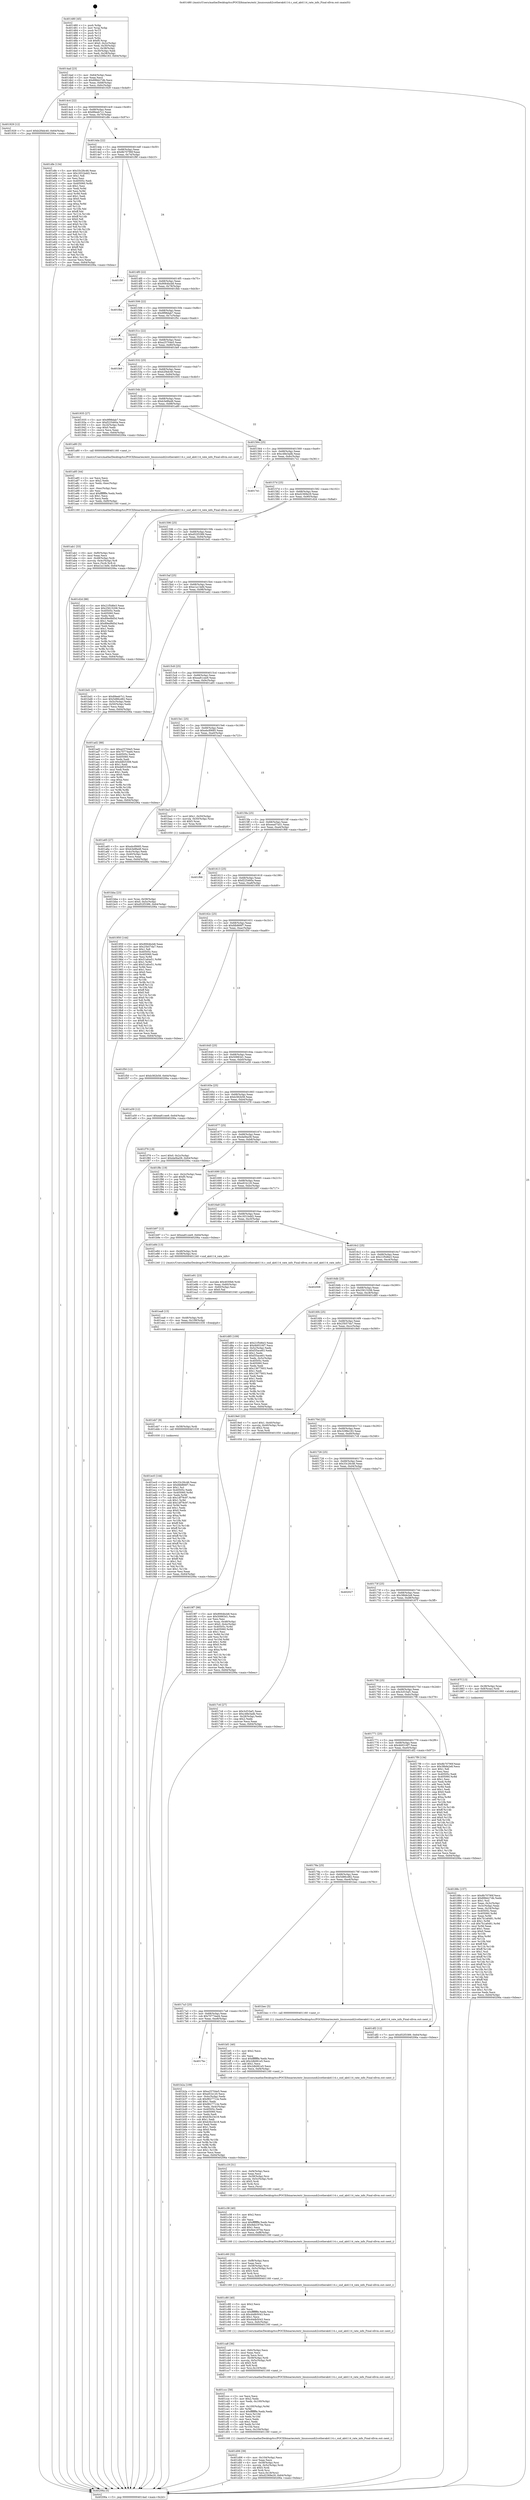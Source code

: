 digraph "0x401480" {
  label = "0x401480 (/mnt/c/Users/mathe/Desktop/tcc/POCII/binaries/extr_linuxsoundi2cotherak4114.c_snd_ak4114_rate_info_Final-ollvm.out::main(0))"
  labelloc = "t"
  node[shape=record]

  Entry [label="",width=0.3,height=0.3,shape=circle,fillcolor=black,style=filled]
  "0x4014ad" [label="{
     0x4014ad [23]\l
     | [instrs]\l
     &nbsp;&nbsp;0x4014ad \<+3\>: mov -0x64(%rbp),%eax\l
     &nbsp;&nbsp;0x4014b0 \<+2\>: mov %eax,%ecx\l
     &nbsp;&nbsp;0x4014b2 \<+6\>: sub $0x89bb27db,%ecx\l
     &nbsp;&nbsp;0x4014b8 \<+3\>: mov %eax,-0x68(%rbp)\l
     &nbsp;&nbsp;0x4014bb \<+3\>: mov %ecx,-0x6c(%rbp)\l
     &nbsp;&nbsp;0x4014be \<+6\>: je 0000000000401929 \<main+0x4a9\>\l
  }"]
  "0x401929" [label="{
     0x401929 [12]\l
     | [instrs]\l
     &nbsp;&nbsp;0x401929 \<+7\>: movl $0xb2f4dc40,-0x64(%rbp)\l
     &nbsp;&nbsp;0x401930 \<+5\>: jmp 000000000040206a \<main+0xbea\>\l
  }"]
  "0x4014c4" [label="{
     0x4014c4 [22]\l
     | [instrs]\l
     &nbsp;&nbsp;0x4014c4 \<+5\>: jmp 00000000004014c9 \<main+0x49\>\l
     &nbsp;&nbsp;0x4014c9 \<+3\>: mov -0x68(%rbp),%eax\l
     &nbsp;&nbsp;0x4014cc \<+5\>: sub $0x89eeb7c1,%eax\l
     &nbsp;&nbsp;0x4014d1 \<+3\>: mov %eax,-0x70(%rbp)\l
     &nbsp;&nbsp;0x4014d4 \<+6\>: je 0000000000401dfe \<main+0x97e\>\l
  }"]
  Exit [label="",width=0.3,height=0.3,shape=circle,fillcolor=black,style=filled,peripheries=2]
  "0x401dfe" [label="{
     0x401dfe [134]\l
     | [instrs]\l
     &nbsp;&nbsp;0x401dfe \<+5\>: mov $0x33c26c46,%eax\l
     &nbsp;&nbsp;0x401e03 \<+5\>: mov $0x1831bdd2,%ecx\l
     &nbsp;&nbsp;0x401e08 \<+2\>: mov $0x1,%dl\l
     &nbsp;&nbsp;0x401e0a \<+2\>: xor %esi,%esi\l
     &nbsp;&nbsp;0x401e0c \<+7\>: mov 0x40505c,%edi\l
     &nbsp;&nbsp;0x401e13 \<+8\>: mov 0x405060,%r8d\l
     &nbsp;&nbsp;0x401e1b \<+3\>: sub $0x1,%esi\l
     &nbsp;&nbsp;0x401e1e \<+3\>: mov %edi,%r9d\l
     &nbsp;&nbsp;0x401e21 \<+3\>: add %esi,%r9d\l
     &nbsp;&nbsp;0x401e24 \<+4\>: imul %r9d,%edi\l
     &nbsp;&nbsp;0x401e28 \<+3\>: and $0x1,%edi\l
     &nbsp;&nbsp;0x401e2b \<+3\>: cmp $0x0,%edi\l
     &nbsp;&nbsp;0x401e2e \<+4\>: sete %r10b\l
     &nbsp;&nbsp;0x401e32 \<+4\>: cmp $0xa,%r8d\l
     &nbsp;&nbsp;0x401e36 \<+4\>: setl %r11b\l
     &nbsp;&nbsp;0x401e3a \<+3\>: mov %r10b,%bl\l
     &nbsp;&nbsp;0x401e3d \<+3\>: xor $0xff,%bl\l
     &nbsp;&nbsp;0x401e40 \<+3\>: mov %r11b,%r14b\l
     &nbsp;&nbsp;0x401e43 \<+4\>: xor $0xff,%r14b\l
     &nbsp;&nbsp;0x401e47 \<+3\>: xor $0x0,%dl\l
     &nbsp;&nbsp;0x401e4a \<+3\>: mov %bl,%r15b\l
     &nbsp;&nbsp;0x401e4d \<+4\>: and $0x0,%r15b\l
     &nbsp;&nbsp;0x401e51 \<+3\>: and %dl,%r10b\l
     &nbsp;&nbsp;0x401e54 \<+3\>: mov %r14b,%r12b\l
     &nbsp;&nbsp;0x401e57 \<+4\>: and $0x0,%r12b\l
     &nbsp;&nbsp;0x401e5b \<+3\>: and %dl,%r11b\l
     &nbsp;&nbsp;0x401e5e \<+3\>: or %r10b,%r15b\l
     &nbsp;&nbsp;0x401e61 \<+3\>: or %r11b,%r12b\l
     &nbsp;&nbsp;0x401e64 \<+3\>: xor %r12b,%r15b\l
     &nbsp;&nbsp;0x401e67 \<+3\>: or %r14b,%bl\l
     &nbsp;&nbsp;0x401e6a \<+3\>: xor $0xff,%bl\l
     &nbsp;&nbsp;0x401e6d \<+3\>: or $0x0,%dl\l
     &nbsp;&nbsp;0x401e70 \<+2\>: and %dl,%bl\l
     &nbsp;&nbsp;0x401e72 \<+3\>: or %bl,%r15b\l
     &nbsp;&nbsp;0x401e75 \<+4\>: test $0x1,%r15b\l
     &nbsp;&nbsp;0x401e79 \<+3\>: cmovne %ecx,%eax\l
     &nbsp;&nbsp;0x401e7c \<+3\>: mov %eax,-0x64(%rbp)\l
     &nbsp;&nbsp;0x401e7f \<+5\>: jmp 000000000040206a \<main+0xbea\>\l
  }"]
  "0x4014da" [label="{
     0x4014da [22]\l
     | [instrs]\l
     &nbsp;&nbsp;0x4014da \<+5\>: jmp 00000000004014df \<main+0x5f\>\l
     &nbsp;&nbsp;0x4014df \<+3\>: mov -0x68(%rbp),%eax\l
     &nbsp;&nbsp;0x4014e2 \<+5\>: sub $0x8b70790f,%eax\l
     &nbsp;&nbsp;0x4014e7 \<+3\>: mov %eax,-0x74(%rbp)\l
     &nbsp;&nbsp;0x4014ea \<+6\>: je 0000000000401f9f \<main+0xb1f\>\l
  }"]
  "0x401ec0" [label="{
     0x401ec0 [144]\l
     | [instrs]\l
     &nbsp;&nbsp;0x401ec0 \<+5\>: mov $0x33c26c46,%eax\l
     &nbsp;&nbsp;0x401ec5 \<+5\>: mov $0xfdb866f7,%esi\l
     &nbsp;&nbsp;0x401eca \<+2\>: mov $0x1,%cl\l
     &nbsp;&nbsp;0x401ecc \<+7\>: mov 0x40505c,%edx\l
     &nbsp;&nbsp;0x401ed3 \<+8\>: mov 0x405060,%r8d\l
     &nbsp;&nbsp;0x401edb \<+3\>: mov %edx,%r9d\l
     &nbsp;&nbsp;0x401ede \<+7\>: sub $0x1df79c97,%r9d\l
     &nbsp;&nbsp;0x401ee5 \<+4\>: sub $0x1,%r9d\l
     &nbsp;&nbsp;0x401ee9 \<+7\>: add $0x1df79c97,%r9d\l
     &nbsp;&nbsp;0x401ef0 \<+4\>: imul %r9d,%edx\l
     &nbsp;&nbsp;0x401ef4 \<+3\>: and $0x1,%edx\l
     &nbsp;&nbsp;0x401ef7 \<+3\>: cmp $0x0,%edx\l
     &nbsp;&nbsp;0x401efa \<+4\>: sete %r10b\l
     &nbsp;&nbsp;0x401efe \<+4\>: cmp $0xa,%r8d\l
     &nbsp;&nbsp;0x401f02 \<+4\>: setl %r11b\l
     &nbsp;&nbsp;0x401f06 \<+3\>: mov %r10b,%bl\l
     &nbsp;&nbsp;0x401f09 \<+3\>: xor $0xff,%bl\l
     &nbsp;&nbsp;0x401f0c \<+3\>: mov %r11b,%r14b\l
     &nbsp;&nbsp;0x401f0f \<+4\>: xor $0xff,%r14b\l
     &nbsp;&nbsp;0x401f13 \<+3\>: xor $0x1,%cl\l
     &nbsp;&nbsp;0x401f16 \<+3\>: mov %bl,%r15b\l
     &nbsp;&nbsp;0x401f19 \<+4\>: and $0xff,%r15b\l
     &nbsp;&nbsp;0x401f1d \<+3\>: and %cl,%r10b\l
     &nbsp;&nbsp;0x401f20 \<+3\>: mov %r14b,%r12b\l
     &nbsp;&nbsp;0x401f23 \<+4\>: and $0xff,%r12b\l
     &nbsp;&nbsp;0x401f27 \<+3\>: and %cl,%r11b\l
     &nbsp;&nbsp;0x401f2a \<+3\>: or %r10b,%r15b\l
     &nbsp;&nbsp;0x401f2d \<+3\>: or %r11b,%r12b\l
     &nbsp;&nbsp;0x401f30 \<+3\>: xor %r12b,%r15b\l
     &nbsp;&nbsp;0x401f33 \<+3\>: or %r14b,%bl\l
     &nbsp;&nbsp;0x401f36 \<+3\>: xor $0xff,%bl\l
     &nbsp;&nbsp;0x401f39 \<+3\>: or $0x1,%cl\l
     &nbsp;&nbsp;0x401f3c \<+2\>: and %cl,%bl\l
     &nbsp;&nbsp;0x401f3e \<+3\>: or %bl,%r15b\l
     &nbsp;&nbsp;0x401f41 \<+4\>: test $0x1,%r15b\l
     &nbsp;&nbsp;0x401f45 \<+3\>: cmovne %esi,%eax\l
     &nbsp;&nbsp;0x401f48 \<+3\>: mov %eax,-0x64(%rbp)\l
     &nbsp;&nbsp;0x401f4b \<+5\>: jmp 000000000040206a \<main+0xbea\>\l
  }"]
  "0x401f9f" [label="{
     0x401f9f\l
  }", style=dashed]
  "0x4014f0" [label="{
     0x4014f0 [22]\l
     | [instrs]\l
     &nbsp;&nbsp;0x4014f0 \<+5\>: jmp 00000000004014f5 \<main+0x75\>\l
     &nbsp;&nbsp;0x4014f5 \<+3\>: mov -0x68(%rbp),%eax\l
     &nbsp;&nbsp;0x4014f8 \<+5\>: sub $0x9064bcb8,%eax\l
     &nbsp;&nbsp;0x4014fd \<+3\>: mov %eax,-0x78(%rbp)\l
     &nbsp;&nbsp;0x401500 \<+6\>: je 0000000000401fbb \<main+0xb3b\>\l
  }"]
  "0x401eb7" [label="{
     0x401eb7 [9]\l
     | [instrs]\l
     &nbsp;&nbsp;0x401eb7 \<+4\>: mov -0x58(%rbp),%rdi\l
     &nbsp;&nbsp;0x401ebb \<+5\>: call 0000000000401030 \<free@plt\>\l
     | [calls]\l
     &nbsp;&nbsp;0x401030 \{1\} (unknown)\l
  }"]
  "0x401fbb" [label="{
     0x401fbb\l
  }", style=dashed]
  "0x401506" [label="{
     0x401506 [22]\l
     | [instrs]\l
     &nbsp;&nbsp;0x401506 \<+5\>: jmp 000000000040150b \<main+0x8b\>\l
     &nbsp;&nbsp;0x40150b \<+3\>: mov -0x68(%rbp),%eax\l
     &nbsp;&nbsp;0x40150e \<+5\>: sub $0x9f98dab7,%eax\l
     &nbsp;&nbsp;0x401513 \<+3\>: mov %eax,-0x7c(%rbp)\l
     &nbsp;&nbsp;0x401516 \<+6\>: je 0000000000401f5c \<main+0xadc\>\l
  }"]
  "0x401ea8" [label="{
     0x401ea8 [15]\l
     | [instrs]\l
     &nbsp;&nbsp;0x401ea8 \<+4\>: mov -0x48(%rbp),%rdi\l
     &nbsp;&nbsp;0x401eac \<+6\>: mov %eax,-0x108(%rbp)\l
     &nbsp;&nbsp;0x401eb2 \<+5\>: call 0000000000401030 \<free@plt\>\l
     | [calls]\l
     &nbsp;&nbsp;0x401030 \{1\} (unknown)\l
  }"]
  "0x401f5c" [label="{
     0x401f5c\l
  }", style=dashed]
  "0x40151c" [label="{
     0x40151c [22]\l
     | [instrs]\l
     &nbsp;&nbsp;0x40151c \<+5\>: jmp 0000000000401521 \<main+0xa1\>\l
     &nbsp;&nbsp;0x401521 \<+3\>: mov -0x68(%rbp),%eax\l
     &nbsp;&nbsp;0x401524 \<+5\>: sub $0xa25704e5,%eax\l
     &nbsp;&nbsp;0x401529 \<+3\>: mov %eax,-0x80(%rbp)\l
     &nbsp;&nbsp;0x40152c \<+6\>: je 0000000000401fe9 \<main+0xb69\>\l
  }"]
  "0x401e91" [label="{
     0x401e91 [23]\l
     | [instrs]\l
     &nbsp;&nbsp;0x401e91 \<+10\>: movabs $0x4030b6,%rdi\l
     &nbsp;&nbsp;0x401e9b \<+3\>: mov %eax,-0x60(%rbp)\l
     &nbsp;&nbsp;0x401e9e \<+3\>: mov -0x60(%rbp),%esi\l
     &nbsp;&nbsp;0x401ea1 \<+2\>: mov $0x0,%al\l
     &nbsp;&nbsp;0x401ea3 \<+5\>: call 0000000000401040 \<printf@plt\>\l
     | [calls]\l
     &nbsp;&nbsp;0x401040 \{1\} (unknown)\l
  }"]
  "0x401fe9" [label="{
     0x401fe9\l
  }", style=dashed]
  "0x401532" [label="{
     0x401532 [25]\l
     | [instrs]\l
     &nbsp;&nbsp;0x401532 \<+5\>: jmp 0000000000401537 \<main+0xb7\>\l
     &nbsp;&nbsp;0x401537 \<+3\>: mov -0x68(%rbp),%eax\l
     &nbsp;&nbsp;0x40153a \<+5\>: sub $0xb2f4dc40,%eax\l
     &nbsp;&nbsp;0x40153f \<+6\>: mov %eax,-0x84(%rbp)\l
     &nbsp;&nbsp;0x401545 \<+6\>: je 0000000000401935 \<main+0x4b5\>\l
  }"]
  "0x401d06" [label="{
     0x401d06 [39]\l
     | [instrs]\l
     &nbsp;&nbsp;0x401d06 \<+6\>: mov -0x104(%rbp),%ecx\l
     &nbsp;&nbsp;0x401d0c \<+3\>: imul %eax,%ecx\l
     &nbsp;&nbsp;0x401d0f \<+4\>: mov -0x58(%rbp),%rsi\l
     &nbsp;&nbsp;0x401d13 \<+4\>: movslq -0x5c(%rbp),%rdi\l
     &nbsp;&nbsp;0x401d17 \<+4\>: shl $0x5,%rdi\l
     &nbsp;&nbsp;0x401d1b \<+3\>: add %rdi,%rsi\l
     &nbsp;&nbsp;0x401d1e \<+3\>: mov %ecx,0x18(%rsi)\l
     &nbsp;&nbsp;0x401d21 \<+7\>: movl $0xd2369e29,-0x64(%rbp)\l
     &nbsp;&nbsp;0x401d28 \<+5\>: jmp 000000000040206a \<main+0xbea\>\l
  }"]
  "0x401935" [label="{
     0x401935 [27]\l
     | [instrs]\l
     &nbsp;&nbsp;0x401935 \<+5\>: mov $0x9f98dab7,%eax\l
     &nbsp;&nbsp;0x40193a \<+5\>: mov $0xf225460a,%ecx\l
     &nbsp;&nbsp;0x40193f \<+3\>: mov -0x24(%rbp),%edx\l
     &nbsp;&nbsp;0x401942 \<+3\>: cmp $0x0,%edx\l
     &nbsp;&nbsp;0x401945 \<+3\>: cmove %ecx,%eax\l
     &nbsp;&nbsp;0x401948 \<+3\>: mov %eax,-0x64(%rbp)\l
     &nbsp;&nbsp;0x40194b \<+5\>: jmp 000000000040206a \<main+0xbea\>\l
  }"]
  "0x40154b" [label="{
     0x40154b [25]\l
     | [instrs]\l
     &nbsp;&nbsp;0x40154b \<+5\>: jmp 0000000000401550 \<main+0xd0\>\l
     &nbsp;&nbsp;0x401550 \<+3\>: mov -0x68(%rbp),%eax\l
     &nbsp;&nbsp;0x401553 \<+5\>: sub $0xb3e8fa48,%eax\l
     &nbsp;&nbsp;0x401558 \<+6\>: mov %eax,-0x88(%rbp)\l
     &nbsp;&nbsp;0x40155e \<+6\>: je 0000000000401a80 \<main+0x600\>\l
  }"]
  "0x401ccc" [label="{
     0x401ccc [58]\l
     | [instrs]\l
     &nbsp;&nbsp;0x401ccc \<+2\>: xor %ecx,%ecx\l
     &nbsp;&nbsp;0x401cce \<+5\>: mov $0x2,%edx\l
     &nbsp;&nbsp;0x401cd3 \<+6\>: mov %edx,-0x100(%rbp)\l
     &nbsp;&nbsp;0x401cd9 \<+1\>: cltd\l
     &nbsp;&nbsp;0x401cda \<+7\>: mov -0x100(%rbp),%r9d\l
     &nbsp;&nbsp;0x401ce1 \<+3\>: idiv %r9d\l
     &nbsp;&nbsp;0x401ce4 \<+6\>: imul $0xfffffffe,%edx,%edx\l
     &nbsp;&nbsp;0x401cea \<+3\>: mov %ecx,%r10d\l
     &nbsp;&nbsp;0x401ced \<+3\>: sub %edx,%r10d\l
     &nbsp;&nbsp;0x401cf0 \<+2\>: mov %ecx,%edx\l
     &nbsp;&nbsp;0x401cf2 \<+3\>: sub $0x1,%edx\l
     &nbsp;&nbsp;0x401cf5 \<+3\>: add %edx,%r10d\l
     &nbsp;&nbsp;0x401cf8 \<+3\>: sub %r10d,%ecx\l
     &nbsp;&nbsp;0x401cfb \<+6\>: mov %ecx,-0x104(%rbp)\l
     &nbsp;&nbsp;0x401d01 \<+5\>: call 0000000000401160 \<next_i\>\l
     | [calls]\l
     &nbsp;&nbsp;0x401160 \{1\} (/mnt/c/Users/mathe/Desktop/tcc/POCII/binaries/extr_linuxsoundi2cotherak4114.c_snd_ak4114_rate_info_Final-ollvm.out::next_i)\l
  }"]
  "0x401a80" [label="{
     0x401a80 [5]\l
     | [instrs]\l
     &nbsp;&nbsp;0x401a80 \<+5\>: call 0000000000401160 \<next_i\>\l
     | [calls]\l
     &nbsp;&nbsp;0x401160 \{1\} (/mnt/c/Users/mathe/Desktop/tcc/POCII/binaries/extr_linuxsoundi2cotherak4114.c_snd_ak4114_rate_info_Final-ollvm.out::next_i)\l
  }"]
  "0x401564" [label="{
     0x401564 [25]\l
     | [instrs]\l
     &nbsp;&nbsp;0x401564 \<+5\>: jmp 0000000000401569 \<main+0xe9\>\l
     &nbsp;&nbsp;0x401569 \<+3\>: mov -0x68(%rbp),%eax\l
     &nbsp;&nbsp;0x40156c \<+5\>: sub $0xc48e3adb,%eax\l
     &nbsp;&nbsp;0x401571 \<+6\>: mov %eax,-0x8c(%rbp)\l
     &nbsp;&nbsp;0x401577 \<+6\>: je 00000000004017e1 \<main+0x361\>\l
  }"]
  "0x401ca8" [label="{
     0x401ca8 [36]\l
     | [instrs]\l
     &nbsp;&nbsp;0x401ca8 \<+6\>: mov -0xfc(%rbp),%ecx\l
     &nbsp;&nbsp;0x401cae \<+3\>: imul %eax,%ecx\l
     &nbsp;&nbsp;0x401cb1 \<+3\>: movslq %ecx,%rsi\l
     &nbsp;&nbsp;0x401cb4 \<+4\>: mov -0x58(%rbp),%rdi\l
     &nbsp;&nbsp;0x401cb8 \<+4\>: movslq -0x5c(%rbp),%r8\l
     &nbsp;&nbsp;0x401cbc \<+4\>: shl $0x5,%r8\l
     &nbsp;&nbsp;0x401cc0 \<+3\>: add %r8,%rdi\l
     &nbsp;&nbsp;0x401cc3 \<+4\>: mov %rsi,0x10(%rdi)\l
     &nbsp;&nbsp;0x401cc7 \<+5\>: call 0000000000401160 \<next_i\>\l
     | [calls]\l
     &nbsp;&nbsp;0x401160 \{1\} (/mnt/c/Users/mathe/Desktop/tcc/POCII/binaries/extr_linuxsoundi2cotherak4114.c_snd_ak4114_rate_info_Final-ollvm.out::next_i)\l
  }"]
  "0x4017e1" [label="{
     0x4017e1\l
  }", style=dashed]
  "0x40157d" [label="{
     0x40157d [25]\l
     | [instrs]\l
     &nbsp;&nbsp;0x40157d \<+5\>: jmp 0000000000401582 \<main+0x102\>\l
     &nbsp;&nbsp;0x401582 \<+3\>: mov -0x68(%rbp),%eax\l
     &nbsp;&nbsp;0x401585 \<+5\>: sub $0xd2369e29,%eax\l
     &nbsp;&nbsp;0x40158a \<+6\>: mov %eax,-0x90(%rbp)\l
     &nbsp;&nbsp;0x401590 \<+6\>: je 0000000000401d2d \<main+0x8ad\>\l
  }"]
  "0x401c80" [label="{
     0x401c80 [40]\l
     | [instrs]\l
     &nbsp;&nbsp;0x401c80 \<+5\>: mov $0x2,%ecx\l
     &nbsp;&nbsp;0x401c85 \<+1\>: cltd\l
     &nbsp;&nbsp;0x401c86 \<+2\>: idiv %ecx\l
     &nbsp;&nbsp;0x401c88 \<+6\>: imul $0xfffffffe,%edx,%ecx\l
     &nbsp;&nbsp;0x401c8e \<+6\>: sub $0x44db5043,%ecx\l
     &nbsp;&nbsp;0x401c94 \<+3\>: add $0x1,%ecx\l
     &nbsp;&nbsp;0x401c97 \<+6\>: add $0x44db5043,%ecx\l
     &nbsp;&nbsp;0x401c9d \<+6\>: mov %ecx,-0xfc(%rbp)\l
     &nbsp;&nbsp;0x401ca3 \<+5\>: call 0000000000401160 \<next_i\>\l
     | [calls]\l
     &nbsp;&nbsp;0x401160 \{1\} (/mnt/c/Users/mathe/Desktop/tcc/POCII/binaries/extr_linuxsoundi2cotherak4114.c_snd_ak4114_rate_info_Final-ollvm.out::next_i)\l
  }"]
  "0x401d2d" [label="{
     0x401d2d [88]\l
     | [instrs]\l
     &nbsp;&nbsp;0x401d2d \<+5\>: mov $0x21f5d6e3,%eax\l
     &nbsp;&nbsp;0x401d32 \<+5\>: mov $0x25615206,%ecx\l
     &nbsp;&nbsp;0x401d37 \<+7\>: mov 0x40505c,%edx\l
     &nbsp;&nbsp;0x401d3e \<+7\>: mov 0x405060,%esi\l
     &nbsp;&nbsp;0x401d45 \<+2\>: mov %edx,%edi\l
     &nbsp;&nbsp;0x401d47 \<+6\>: add $0x89ed9d5d,%edi\l
     &nbsp;&nbsp;0x401d4d \<+3\>: sub $0x1,%edi\l
     &nbsp;&nbsp;0x401d50 \<+6\>: sub $0x89ed9d5d,%edi\l
     &nbsp;&nbsp;0x401d56 \<+3\>: imul %edi,%edx\l
     &nbsp;&nbsp;0x401d59 \<+3\>: and $0x1,%edx\l
     &nbsp;&nbsp;0x401d5c \<+3\>: cmp $0x0,%edx\l
     &nbsp;&nbsp;0x401d5f \<+4\>: sete %r8b\l
     &nbsp;&nbsp;0x401d63 \<+3\>: cmp $0xa,%esi\l
     &nbsp;&nbsp;0x401d66 \<+4\>: setl %r9b\l
     &nbsp;&nbsp;0x401d6a \<+3\>: mov %r8b,%r10b\l
     &nbsp;&nbsp;0x401d6d \<+3\>: and %r9b,%r10b\l
     &nbsp;&nbsp;0x401d70 \<+3\>: xor %r9b,%r8b\l
     &nbsp;&nbsp;0x401d73 \<+3\>: or %r8b,%r10b\l
     &nbsp;&nbsp;0x401d76 \<+4\>: test $0x1,%r10b\l
     &nbsp;&nbsp;0x401d7a \<+3\>: cmovne %ecx,%eax\l
     &nbsp;&nbsp;0x401d7d \<+3\>: mov %eax,-0x64(%rbp)\l
     &nbsp;&nbsp;0x401d80 \<+5\>: jmp 000000000040206a \<main+0xbea\>\l
  }"]
  "0x401596" [label="{
     0x401596 [25]\l
     | [instrs]\l
     &nbsp;&nbsp;0x401596 \<+5\>: jmp 000000000040159b \<main+0x11b\>\l
     &nbsp;&nbsp;0x40159b \<+3\>: mov -0x68(%rbp),%eax\l
     &nbsp;&nbsp;0x40159e \<+5\>: sub $0xd52f3389,%eax\l
     &nbsp;&nbsp;0x4015a3 \<+6\>: mov %eax,-0x94(%rbp)\l
     &nbsp;&nbsp;0x4015a9 \<+6\>: je 0000000000401bd1 \<main+0x751\>\l
  }"]
  "0x401c60" [label="{
     0x401c60 [32]\l
     | [instrs]\l
     &nbsp;&nbsp;0x401c60 \<+6\>: mov -0xf8(%rbp),%ecx\l
     &nbsp;&nbsp;0x401c66 \<+3\>: imul %eax,%ecx\l
     &nbsp;&nbsp;0x401c69 \<+4\>: mov -0x58(%rbp),%rsi\l
     &nbsp;&nbsp;0x401c6d \<+4\>: movslq -0x5c(%rbp),%rdi\l
     &nbsp;&nbsp;0x401c71 \<+4\>: shl $0x5,%rdi\l
     &nbsp;&nbsp;0x401c75 \<+3\>: add %rdi,%rsi\l
     &nbsp;&nbsp;0x401c78 \<+3\>: mov %ecx,0x8(%rsi)\l
     &nbsp;&nbsp;0x401c7b \<+5\>: call 0000000000401160 \<next_i\>\l
     | [calls]\l
     &nbsp;&nbsp;0x401160 \{1\} (/mnt/c/Users/mathe/Desktop/tcc/POCII/binaries/extr_linuxsoundi2cotherak4114.c_snd_ak4114_rate_info_Final-ollvm.out::next_i)\l
  }"]
  "0x401bd1" [label="{
     0x401bd1 [27]\l
     | [instrs]\l
     &nbsp;&nbsp;0x401bd1 \<+5\>: mov $0x89eeb7c1,%eax\l
     &nbsp;&nbsp;0x401bd6 \<+5\>: mov $0x5d86cd82,%ecx\l
     &nbsp;&nbsp;0x401bdb \<+3\>: mov -0x5c(%rbp),%edx\l
     &nbsp;&nbsp;0x401bde \<+3\>: cmp -0x50(%rbp),%edx\l
     &nbsp;&nbsp;0x401be1 \<+3\>: cmovl %ecx,%eax\l
     &nbsp;&nbsp;0x401be4 \<+3\>: mov %eax,-0x64(%rbp)\l
     &nbsp;&nbsp;0x401be7 \<+5\>: jmp 000000000040206a \<main+0xbea\>\l
  }"]
  "0x4015af" [label="{
     0x4015af [25]\l
     | [instrs]\l
     &nbsp;&nbsp;0x4015af \<+5\>: jmp 00000000004015b4 \<main+0x134\>\l
     &nbsp;&nbsp;0x4015b4 \<+3\>: mov -0x68(%rbp),%eax\l
     &nbsp;&nbsp;0x4015b7 \<+5\>: sub $0xe1a13efd,%eax\l
     &nbsp;&nbsp;0x4015bc \<+6\>: mov %eax,-0x98(%rbp)\l
     &nbsp;&nbsp;0x4015c2 \<+6\>: je 0000000000401ad2 \<main+0x652\>\l
  }"]
  "0x401c38" [label="{
     0x401c38 [40]\l
     | [instrs]\l
     &nbsp;&nbsp;0x401c38 \<+5\>: mov $0x2,%ecx\l
     &nbsp;&nbsp;0x401c3d \<+1\>: cltd\l
     &nbsp;&nbsp;0x401c3e \<+2\>: idiv %ecx\l
     &nbsp;&nbsp;0x401c40 \<+6\>: imul $0xfffffffe,%edx,%ecx\l
     &nbsp;&nbsp;0x401c46 \<+6\>: sub $0x9eb1970e,%ecx\l
     &nbsp;&nbsp;0x401c4c \<+3\>: add $0x1,%ecx\l
     &nbsp;&nbsp;0x401c4f \<+6\>: add $0x9eb1970e,%ecx\l
     &nbsp;&nbsp;0x401c55 \<+6\>: mov %ecx,-0xf8(%rbp)\l
     &nbsp;&nbsp;0x401c5b \<+5\>: call 0000000000401160 \<next_i\>\l
     | [calls]\l
     &nbsp;&nbsp;0x401160 \{1\} (/mnt/c/Users/mathe/Desktop/tcc/POCII/binaries/extr_linuxsoundi2cotherak4114.c_snd_ak4114_rate_info_Final-ollvm.out::next_i)\l
  }"]
  "0x401ad2" [label="{
     0x401ad2 [88]\l
     | [instrs]\l
     &nbsp;&nbsp;0x401ad2 \<+5\>: mov $0xa25704e5,%eax\l
     &nbsp;&nbsp;0x401ad7 \<+5\>: mov $0x70774ad4,%ecx\l
     &nbsp;&nbsp;0x401adc \<+7\>: mov 0x40505c,%edx\l
     &nbsp;&nbsp;0x401ae3 \<+7\>: mov 0x405060,%esi\l
     &nbsp;&nbsp;0x401aea \<+2\>: mov %edx,%edi\l
     &nbsp;&nbsp;0x401aec \<+6\>: add $0xddf25308,%edi\l
     &nbsp;&nbsp;0x401af2 \<+3\>: sub $0x1,%edi\l
     &nbsp;&nbsp;0x401af5 \<+6\>: sub $0xddf25308,%edi\l
     &nbsp;&nbsp;0x401afb \<+3\>: imul %edi,%edx\l
     &nbsp;&nbsp;0x401afe \<+3\>: and $0x1,%edx\l
     &nbsp;&nbsp;0x401b01 \<+3\>: cmp $0x0,%edx\l
     &nbsp;&nbsp;0x401b04 \<+4\>: sete %r8b\l
     &nbsp;&nbsp;0x401b08 \<+3\>: cmp $0xa,%esi\l
     &nbsp;&nbsp;0x401b0b \<+4\>: setl %r9b\l
     &nbsp;&nbsp;0x401b0f \<+3\>: mov %r8b,%r10b\l
     &nbsp;&nbsp;0x401b12 \<+3\>: and %r9b,%r10b\l
     &nbsp;&nbsp;0x401b15 \<+3\>: xor %r9b,%r8b\l
     &nbsp;&nbsp;0x401b18 \<+3\>: or %r8b,%r10b\l
     &nbsp;&nbsp;0x401b1b \<+4\>: test $0x1,%r10b\l
     &nbsp;&nbsp;0x401b1f \<+3\>: cmovne %ecx,%eax\l
     &nbsp;&nbsp;0x401b22 \<+3\>: mov %eax,-0x64(%rbp)\l
     &nbsp;&nbsp;0x401b25 \<+5\>: jmp 000000000040206a \<main+0xbea\>\l
  }"]
  "0x4015c8" [label="{
     0x4015c8 [25]\l
     | [instrs]\l
     &nbsp;&nbsp;0x4015c8 \<+5\>: jmp 00000000004015cd \<main+0x14d\>\l
     &nbsp;&nbsp;0x4015cd \<+3\>: mov -0x68(%rbp),%eax\l
     &nbsp;&nbsp;0x4015d0 \<+5\>: sub $0xea81cee9,%eax\l
     &nbsp;&nbsp;0x4015d5 \<+6\>: mov %eax,-0x9c(%rbp)\l
     &nbsp;&nbsp;0x4015db \<+6\>: je 0000000000401a65 \<main+0x5e5\>\l
  }"]
  "0x401c19" [label="{
     0x401c19 [31]\l
     | [instrs]\l
     &nbsp;&nbsp;0x401c19 \<+6\>: mov -0xf4(%rbp),%ecx\l
     &nbsp;&nbsp;0x401c1f \<+3\>: imul %eax,%ecx\l
     &nbsp;&nbsp;0x401c22 \<+4\>: mov -0x58(%rbp),%rsi\l
     &nbsp;&nbsp;0x401c26 \<+4\>: movslq -0x5c(%rbp),%rdi\l
     &nbsp;&nbsp;0x401c2a \<+4\>: shl $0x5,%rdi\l
     &nbsp;&nbsp;0x401c2e \<+3\>: add %rdi,%rsi\l
     &nbsp;&nbsp;0x401c31 \<+2\>: mov %ecx,(%rsi)\l
     &nbsp;&nbsp;0x401c33 \<+5\>: call 0000000000401160 \<next_i\>\l
     | [calls]\l
     &nbsp;&nbsp;0x401160 \{1\} (/mnt/c/Users/mathe/Desktop/tcc/POCII/binaries/extr_linuxsoundi2cotherak4114.c_snd_ak4114_rate_info_Final-ollvm.out::next_i)\l
  }"]
  "0x401a65" [label="{
     0x401a65 [27]\l
     | [instrs]\l
     &nbsp;&nbsp;0x401a65 \<+5\>: mov $0xebcf0685,%eax\l
     &nbsp;&nbsp;0x401a6a \<+5\>: mov $0xb3e8fa48,%ecx\l
     &nbsp;&nbsp;0x401a6f \<+3\>: mov -0x4c(%rbp),%edx\l
     &nbsp;&nbsp;0x401a72 \<+3\>: cmp -0x40(%rbp),%edx\l
     &nbsp;&nbsp;0x401a75 \<+3\>: cmovl %ecx,%eax\l
     &nbsp;&nbsp;0x401a78 \<+3\>: mov %eax,-0x64(%rbp)\l
     &nbsp;&nbsp;0x401a7b \<+5\>: jmp 000000000040206a \<main+0xbea\>\l
  }"]
  "0x4015e1" [label="{
     0x4015e1 [25]\l
     | [instrs]\l
     &nbsp;&nbsp;0x4015e1 \<+5\>: jmp 00000000004015e6 \<main+0x166\>\l
     &nbsp;&nbsp;0x4015e6 \<+3\>: mov -0x68(%rbp),%eax\l
     &nbsp;&nbsp;0x4015e9 \<+5\>: sub $0xebcf0685,%eax\l
     &nbsp;&nbsp;0x4015ee \<+6\>: mov %eax,-0xa0(%rbp)\l
     &nbsp;&nbsp;0x4015f4 \<+6\>: je 0000000000401ba3 \<main+0x723\>\l
  }"]
  "0x401bf1" [label="{
     0x401bf1 [40]\l
     | [instrs]\l
     &nbsp;&nbsp;0x401bf1 \<+5\>: mov $0x2,%ecx\l
     &nbsp;&nbsp;0x401bf6 \<+1\>: cltd\l
     &nbsp;&nbsp;0x401bf7 \<+2\>: idiv %ecx\l
     &nbsp;&nbsp;0x401bf9 \<+6\>: imul $0xfffffffe,%edx,%ecx\l
     &nbsp;&nbsp;0x401bff \<+6\>: add $0x2db061e5,%ecx\l
     &nbsp;&nbsp;0x401c05 \<+3\>: add $0x1,%ecx\l
     &nbsp;&nbsp;0x401c08 \<+6\>: sub $0x2db061e5,%ecx\l
     &nbsp;&nbsp;0x401c0e \<+6\>: mov %ecx,-0xf4(%rbp)\l
     &nbsp;&nbsp;0x401c14 \<+5\>: call 0000000000401160 \<next_i\>\l
     | [calls]\l
     &nbsp;&nbsp;0x401160 \{1\} (/mnt/c/Users/mathe/Desktop/tcc/POCII/binaries/extr_linuxsoundi2cotherak4114.c_snd_ak4114_rate_info_Final-ollvm.out::next_i)\l
  }"]
  "0x401ba3" [label="{
     0x401ba3 [23]\l
     | [instrs]\l
     &nbsp;&nbsp;0x401ba3 \<+7\>: movl $0x1,-0x50(%rbp)\l
     &nbsp;&nbsp;0x401baa \<+4\>: movslq -0x50(%rbp),%rax\l
     &nbsp;&nbsp;0x401bae \<+4\>: shl $0x5,%rax\l
     &nbsp;&nbsp;0x401bb2 \<+3\>: mov %rax,%rdi\l
     &nbsp;&nbsp;0x401bb5 \<+5\>: call 0000000000401050 \<malloc@plt\>\l
     | [calls]\l
     &nbsp;&nbsp;0x401050 \{1\} (unknown)\l
  }"]
  "0x4015fa" [label="{
     0x4015fa [25]\l
     | [instrs]\l
     &nbsp;&nbsp;0x4015fa \<+5\>: jmp 00000000004015ff \<main+0x17f\>\l
     &nbsp;&nbsp;0x4015ff \<+3\>: mov -0x68(%rbp),%eax\l
     &nbsp;&nbsp;0x401602 \<+5\>: sub $0xeea07a51,%eax\l
     &nbsp;&nbsp;0x401607 \<+6\>: mov %eax,-0xa4(%rbp)\l
     &nbsp;&nbsp;0x40160d \<+6\>: je 0000000000401f68 \<main+0xae8\>\l
  }"]
  "0x401bba" [label="{
     0x401bba [23]\l
     | [instrs]\l
     &nbsp;&nbsp;0x401bba \<+4\>: mov %rax,-0x58(%rbp)\l
     &nbsp;&nbsp;0x401bbe \<+7\>: movl $0x0,-0x5c(%rbp)\l
     &nbsp;&nbsp;0x401bc5 \<+7\>: movl $0xd52f3389,-0x64(%rbp)\l
     &nbsp;&nbsp;0x401bcc \<+5\>: jmp 000000000040206a \<main+0xbea\>\l
  }"]
  "0x401f68" [label="{
     0x401f68\l
  }", style=dashed]
  "0x401613" [label="{
     0x401613 [25]\l
     | [instrs]\l
     &nbsp;&nbsp;0x401613 \<+5\>: jmp 0000000000401618 \<main+0x198\>\l
     &nbsp;&nbsp;0x401618 \<+3\>: mov -0x68(%rbp),%eax\l
     &nbsp;&nbsp;0x40161b \<+5\>: sub $0xf225460a,%eax\l
     &nbsp;&nbsp;0x401620 \<+6\>: mov %eax,-0xa8(%rbp)\l
     &nbsp;&nbsp;0x401626 \<+6\>: je 0000000000401950 \<main+0x4d0\>\l
  }"]
  "0x4017bc" [label="{
     0x4017bc\l
  }", style=dashed]
  "0x401950" [label="{
     0x401950 [144]\l
     | [instrs]\l
     &nbsp;&nbsp;0x401950 \<+5\>: mov $0x9064bcb8,%eax\l
     &nbsp;&nbsp;0x401955 \<+5\>: mov $0x25b57da7,%ecx\l
     &nbsp;&nbsp;0x40195a \<+2\>: mov $0x1,%dl\l
     &nbsp;&nbsp;0x40195c \<+7\>: mov 0x40505c,%esi\l
     &nbsp;&nbsp;0x401963 \<+7\>: mov 0x405060,%edi\l
     &nbsp;&nbsp;0x40196a \<+3\>: mov %esi,%r8d\l
     &nbsp;&nbsp;0x40196d \<+7\>: sub $0x51afce51,%r8d\l
     &nbsp;&nbsp;0x401974 \<+4\>: sub $0x1,%r8d\l
     &nbsp;&nbsp;0x401978 \<+7\>: add $0x51afce51,%r8d\l
     &nbsp;&nbsp;0x40197f \<+4\>: imul %r8d,%esi\l
     &nbsp;&nbsp;0x401983 \<+3\>: and $0x1,%esi\l
     &nbsp;&nbsp;0x401986 \<+3\>: cmp $0x0,%esi\l
     &nbsp;&nbsp;0x401989 \<+4\>: sete %r9b\l
     &nbsp;&nbsp;0x40198d \<+3\>: cmp $0xa,%edi\l
     &nbsp;&nbsp;0x401990 \<+4\>: setl %r10b\l
     &nbsp;&nbsp;0x401994 \<+3\>: mov %r9b,%r11b\l
     &nbsp;&nbsp;0x401997 \<+4\>: xor $0xff,%r11b\l
     &nbsp;&nbsp;0x40199b \<+3\>: mov %r10b,%bl\l
     &nbsp;&nbsp;0x40199e \<+3\>: xor $0xff,%bl\l
     &nbsp;&nbsp;0x4019a1 \<+3\>: xor $0x0,%dl\l
     &nbsp;&nbsp;0x4019a4 \<+3\>: mov %r11b,%r14b\l
     &nbsp;&nbsp;0x4019a7 \<+4\>: and $0x0,%r14b\l
     &nbsp;&nbsp;0x4019ab \<+3\>: and %dl,%r9b\l
     &nbsp;&nbsp;0x4019ae \<+3\>: mov %bl,%r15b\l
     &nbsp;&nbsp;0x4019b1 \<+4\>: and $0x0,%r15b\l
     &nbsp;&nbsp;0x4019b5 \<+3\>: and %dl,%r10b\l
     &nbsp;&nbsp;0x4019b8 \<+3\>: or %r9b,%r14b\l
     &nbsp;&nbsp;0x4019bb \<+3\>: or %r10b,%r15b\l
     &nbsp;&nbsp;0x4019be \<+3\>: xor %r15b,%r14b\l
     &nbsp;&nbsp;0x4019c1 \<+3\>: or %bl,%r11b\l
     &nbsp;&nbsp;0x4019c4 \<+4\>: xor $0xff,%r11b\l
     &nbsp;&nbsp;0x4019c8 \<+3\>: or $0x0,%dl\l
     &nbsp;&nbsp;0x4019cb \<+3\>: and %dl,%r11b\l
     &nbsp;&nbsp;0x4019ce \<+3\>: or %r11b,%r14b\l
     &nbsp;&nbsp;0x4019d1 \<+4\>: test $0x1,%r14b\l
     &nbsp;&nbsp;0x4019d5 \<+3\>: cmovne %ecx,%eax\l
     &nbsp;&nbsp;0x4019d8 \<+3\>: mov %eax,-0x64(%rbp)\l
     &nbsp;&nbsp;0x4019db \<+5\>: jmp 000000000040206a \<main+0xbea\>\l
  }"]
  "0x40162c" [label="{
     0x40162c [25]\l
     | [instrs]\l
     &nbsp;&nbsp;0x40162c \<+5\>: jmp 0000000000401631 \<main+0x1b1\>\l
     &nbsp;&nbsp;0x401631 \<+3\>: mov -0x68(%rbp),%eax\l
     &nbsp;&nbsp;0x401634 \<+5\>: sub $0xfdb866f7,%eax\l
     &nbsp;&nbsp;0x401639 \<+6\>: mov %eax,-0xac(%rbp)\l
     &nbsp;&nbsp;0x40163f \<+6\>: je 0000000000401f50 \<main+0xad0\>\l
  }"]
  "0x401b2a" [label="{
     0x401b2a [109]\l
     | [instrs]\l
     &nbsp;&nbsp;0x401b2a \<+5\>: mov $0xa25704e5,%eax\l
     &nbsp;&nbsp;0x401b2f \<+5\>: mov $0xe91b120,%ecx\l
     &nbsp;&nbsp;0x401b34 \<+3\>: mov -0x4c(%rbp),%edx\l
     &nbsp;&nbsp;0x401b37 \<+6\>: sub $0x9627712e,%edx\l
     &nbsp;&nbsp;0x401b3d \<+3\>: add $0x1,%edx\l
     &nbsp;&nbsp;0x401b40 \<+6\>: add $0x9627712e,%edx\l
     &nbsp;&nbsp;0x401b46 \<+3\>: mov %edx,-0x4c(%rbp)\l
     &nbsp;&nbsp;0x401b49 \<+7\>: mov 0x40505c,%edx\l
     &nbsp;&nbsp;0x401b50 \<+7\>: mov 0x405060,%esi\l
     &nbsp;&nbsp;0x401b57 \<+2\>: mov %edx,%edi\l
     &nbsp;&nbsp;0x401b59 \<+6\>: sub $0xb3b23e18,%edi\l
     &nbsp;&nbsp;0x401b5f \<+3\>: sub $0x1,%edi\l
     &nbsp;&nbsp;0x401b62 \<+6\>: add $0xb3b23e18,%edi\l
     &nbsp;&nbsp;0x401b68 \<+3\>: imul %edi,%edx\l
     &nbsp;&nbsp;0x401b6b \<+3\>: and $0x1,%edx\l
     &nbsp;&nbsp;0x401b6e \<+3\>: cmp $0x0,%edx\l
     &nbsp;&nbsp;0x401b71 \<+4\>: sete %r8b\l
     &nbsp;&nbsp;0x401b75 \<+3\>: cmp $0xa,%esi\l
     &nbsp;&nbsp;0x401b78 \<+4\>: setl %r9b\l
     &nbsp;&nbsp;0x401b7c \<+3\>: mov %r8b,%r10b\l
     &nbsp;&nbsp;0x401b7f \<+3\>: and %r9b,%r10b\l
     &nbsp;&nbsp;0x401b82 \<+3\>: xor %r9b,%r8b\l
     &nbsp;&nbsp;0x401b85 \<+3\>: or %r8b,%r10b\l
     &nbsp;&nbsp;0x401b88 \<+4\>: test $0x1,%r10b\l
     &nbsp;&nbsp;0x401b8c \<+3\>: cmovne %ecx,%eax\l
     &nbsp;&nbsp;0x401b8f \<+3\>: mov %eax,-0x64(%rbp)\l
     &nbsp;&nbsp;0x401b92 \<+5\>: jmp 000000000040206a \<main+0xbea\>\l
  }"]
  "0x401f50" [label="{
     0x401f50 [12]\l
     | [instrs]\l
     &nbsp;&nbsp;0x401f50 \<+7\>: movl $0xb382b58,-0x64(%rbp)\l
     &nbsp;&nbsp;0x401f57 \<+5\>: jmp 000000000040206a \<main+0xbea\>\l
  }"]
  "0x401645" [label="{
     0x401645 [25]\l
     | [instrs]\l
     &nbsp;&nbsp;0x401645 \<+5\>: jmp 000000000040164a \<main+0x1ca\>\l
     &nbsp;&nbsp;0x40164a \<+3\>: mov -0x68(%rbp),%eax\l
     &nbsp;&nbsp;0x40164d \<+5\>: sub $0x50883d1,%eax\l
     &nbsp;&nbsp;0x401652 \<+6\>: mov %eax,-0xb0(%rbp)\l
     &nbsp;&nbsp;0x401658 \<+6\>: je 0000000000401a59 \<main+0x5d9\>\l
  }"]
  "0x4017a3" [label="{
     0x4017a3 [25]\l
     | [instrs]\l
     &nbsp;&nbsp;0x4017a3 \<+5\>: jmp 00000000004017a8 \<main+0x328\>\l
     &nbsp;&nbsp;0x4017a8 \<+3\>: mov -0x68(%rbp),%eax\l
     &nbsp;&nbsp;0x4017ab \<+5\>: sub $0x70774ad4,%eax\l
     &nbsp;&nbsp;0x4017b0 \<+6\>: mov %eax,-0xe8(%rbp)\l
     &nbsp;&nbsp;0x4017b6 \<+6\>: je 0000000000401b2a \<main+0x6aa\>\l
  }"]
  "0x401a59" [label="{
     0x401a59 [12]\l
     | [instrs]\l
     &nbsp;&nbsp;0x401a59 \<+7\>: movl $0xea81cee9,-0x64(%rbp)\l
     &nbsp;&nbsp;0x401a60 \<+5\>: jmp 000000000040206a \<main+0xbea\>\l
  }"]
  "0x40165e" [label="{
     0x40165e [25]\l
     | [instrs]\l
     &nbsp;&nbsp;0x40165e \<+5\>: jmp 0000000000401663 \<main+0x1e3\>\l
     &nbsp;&nbsp;0x401663 \<+3\>: mov -0x68(%rbp),%eax\l
     &nbsp;&nbsp;0x401666 \<+5\>: sub $0xb382b58,%eax\l
     &nbsp;&nbsp;0x40166b \<+6\>: mov %eax,-0xb4(%rbp)\l
     &nbsp;&nbsp;0x401671 \<+6\>: je 0000000000401f79 \<main+0xaf9\>\l
  }"]
  "0x401bec" [label="{
     0x401bec [5]\l
     | [instrs]\l
     &nbsp;&nbsp;0x401bec \<+5\>: call 0000000000401160 \<next_i\>\l
     | [calls]\l
     &nbsp;&nbsp;0x401160 \{1\} (/mnt/c/Users/mathe/Desktop/tcc/POCII/binaries/extr_linuxsoundi2cotherak4114.c_snd_ak4114_rate_info_Final-ollvm.out::next_i)\l
  }"]
  "0x401f79" [label="{
     0x401f79 [19]\l
     | [instrs]\l
     &nbsp;&nbsp;0x401f79 \<+7\>: movl $0x0,-0x2c(%rbp)\l
     &nbsp;&nbsp;0x401f80 \<+7\>: movl $0xda0ba58,-0x64(%rbp)\l
     &nbsp;&nbsp;0x401f87 \<+5\>: jmp 000000000040206a \<main+0xbea\>\l
  }"]
  "0x401677" [label="{
     0x401677 [25]\l
     | [instrs]\l
     &nbsp;&nbsp;0x401677 \<+5\>: jmp 000000000040167c \<main+0x1fc\>\l
     &nbsp;&nbsp;0x40167c \<+3\>: mov -0x68(%rbp),%eax\l
     &nbsp;&nbsp;0x40167f \<+5\>: sub $0xda0ba58,%eax\l
     &nbsp;&nbsp;0x401684 \<+6\>: mov %eax,-0xb8(%rbp)\l
     &nbsp;&nbsp;0x40168a \<+6\>: je 0000000000401f8c \<main+0xb0c\>\l
  }"]
  "0x40178a" [label="{
     0x40178a [25]\l
     | [instrs]\l
     &nbsp;&nbsp;0x40178a \<+5\>: jmp 000000000040178f \<main+0x30f\>\l
     &nbsp;&nbsp;0x40178f \<+3\>: mov -0x68(%rbp),%eax\l
     &nbsp;&nbsp;0x401792 \<+5\>: sub $0x5d86cd82,%eax\l
     &nbsp;&nbsp;0x401797 \<+6\>: mov %eax,-0xe4(%rbp)\l
     &nbsp;&nbsp;0x40179d \<+6\>: je 0000000000401bec \<main+0x76c\>\l
  }"]
  "0x401f8c" [label="{
     0x401f8c [19]\l
     | [instrs]\l
     &nbsp;&nbsp;0x401f8c \<+3\>: mov -0x2c(%rbp),%eax\l
     &nbsp;&nbsp;0x401f8f \<+7\>: add $0xf0,%rsp\l
     &nbsp;&nbsp;0x401f96 \<+1\>: pop %rbx\l
     &nbsp;&nbsp;0x401f97 \<+2\>: pop %r12\l
     &nbsp;&nbsp;0x401f99 \<+2\>: pop %r14\l
     &nbsp;&nbsp;0x401f9b \<+2\>: pop %r15\l
     &nbsp;&nbsp;0x401f9d \<+1\>: pop %rbp\l
     &nbsp;&nbsp;0x401f9e \<+1\>: ret\l
  }"]
  "0x401690" [label="{
     0x401690 [25]\l
     | [instrs]\l
     &nbsp;&nbsp;0x401690 \<+5\>: jmp 0000000000401695 \<main+0x215\>\l
     &nbsp;&nbsp;0x401695 \<+3\>: mov -0x68(%rbp),%eax\l
     &nbsp;&nbsp;0x401698 \<+5\>: sub $0xe91b120,%eax\l
     &nbsp;&nbsp;0x40169d \<+6\>: mov %eax,-0xbc(%rbp)\l
     &nbsp;&nbsp;0x4016a3 \<+6\>: je 0000000000401b97 \<main+0x717\>\l
  }"]
  "0x401df2" [label="{
     0x401df2 [12]\l
     | [instrs]\l
     &nbsp;&nbsp;0x401df2 \<+7\>: movl $0xd52f3389,-0x64(%rbp)\l
     &nbsp;&nbsp;0x401df9 \<+5\>: jmp 000000000040206a \<main+0xbea\>\l
  }"]
  "0x401b97" [label="{
     0x401b97 [12]\l
     | [instrs]\l
     &nbsp;&nbsp;0x401b97 \<+7\>: movl $0xea81cee9,-0x64(%rbp)\l
     &nbsp;&nbsp;0x401b9e \<+5\>: jmp 000000000040206a \<main+0xbea\>\l
  }"]
  "0x4016a9" [label="{
     0x4016a9 [25]\l
     | [instrs]\l
     &nbsp;&nbsp;0x4016a9 \<+5\>: jmp 00000000004016ae \<main+0x22e\>\l
     &nbsp;&nbsp;0x4016ae \<+3\>: mov -0x68(%rbp),%eax\l
     &nbsp;&nbsp;0x4016b1 \<+5\>: sub $0x1831bdd2,%eax\l
     &nbsp;&nbsp;0x4016b6 \<+6\>: mov %eax,-0xc0(%rbp)\l
     &nbsp;&nbsp;0x4016bc \<+6\>: je 0000000000401e84 \<main+0xa04\>\l
  }"]
  "0x401ab1" [label="{
     0x401ab1 [33]\l
     | [instrs]\l
     &nbsp;&nbsp;0x401ab1 \<+6\>: mov -0xf0(%rbp),%ecx\l
     &nbsp;&nbsp;0x401ab7 \<+3\>: imul %eax,%ecx\l
     &nbsp;&nbsp;0x401aba \<+4\>: mov -0x48(%rbp),%rdi\l
     &nbsp;&nbsp;0x401abe \<+4\>: movslq -0x4c(%rbp),%r8\l
     &nbsp;&nbsp;0x401ac2 \<+4\>: mov %ecx,(%rdi,%r8,4)\l
     &nbsp;&nbsp;0x401ac6 \<+7\>: movl $0xe1a13efd,-0x64(%rbp)\l
     &nbsp;&nbsp;0x401acd \<+5\>: jmp 000000000040206a \<main+0xbea\>\l
  }"]
  "0x401e84" [label="{
     0x401e84 [13]\l
     | [instrs]\l
     &nbsp;&nbsp;0x401e84 \<+4\>: mov -0x48(%rbp),%rdi\l
     &nbsp;&nbsp;0x401e88 \<+4\>: mov -0x58(%rbp),%rsi\l
     &nbsp;&nbsp;0x401e8c \<+5\>: call 0000000000401240 \<snd_ak4114_rate_info\>\l
     | [calls]\l
     &nbsp;&nbsp;0x401240 \{1\} (/mnt/c/Users/mathe/Desktop/tcc/POCII/binaries/extr_linuxsoundi2cotherak4114.c_snd_ak4114_rate_info_Final-ollvm.out::snd_ak4114_rate_info)\l
  }"]
  "0x4016c2" [label="{
     0x4016c2 [25]\l
     | [instrs]\l
     &nbsp;&nbsp;0x4016c2 \<+5\>: jmp 00000000004016c7 \<main+0x247\>\l
     &nbsp;&nbsp;0x4016c7 \<+3\>: mov -0x68(%rbp),%eax\l
     &nbsp;&nbsp;0x4016ca \<+5\>: sub $0x21f5d6e3,%eax\l
     &nbsp;&nbsp;0x4016cf \<+6\>: mov %eax,-0xc4(%rbp)\l
     &nbsp;&nbsp;0x4016d5 \<+6\>: je 0000000000402008 \<main+0xb88\>\l
  }"]
  "0x401a85" [label="{
     0x401a85 [44]\l
     | [instrs]\l
     &nbsp;&nbsp;0x401a85 \<+2\>: xor %ecx,%ecx\l
     &nbsp;&nbsp;0x401a87 \<+5\>: mov $0x2,%edx\l
     &nbsp;&nbsp;0x401a8c \<+6\>: mov %edx,-0xec(%rbp)\l
     &nbsp;&nbsp;0x401a92 \<+1\>: cltd\l
     &nbsp;&nbsp;0x401a93 \<+6\>: mov -0xec(%rbp),%esi\l
     &nbsp;&nbsp;0x401a99 \<+2\>: idiv %esi\l
     &nbsp;&nbsp;0x401a9b \<+6\>: imul $0xfffffffe,%edx,%edx\l
     &nbsp;&nbsp;0x401aa1 \<+3\>: sub $0x1,%ecx\l
     &nbsp;&nbsp;0x401aa4 \<+2\>: sub %ecx,%edx\l
     &nbsp;&nbsp;0x401aa6 \<+6\>: mov %edx,-0xf0(%rbp)\l
     &nbsp;&nbsp;0x401aac \<+5\>: call 0000000000401160 \<next_i\>\l
     | [calls]\l
     &nbsp;&nbsp;0x401160 \{1\} (/mnt/c/Users/mathe/Desktop/tcc/POCII/binaries/extr_linuxsoundi2cotherak4114.c_snd_ak4114_rate_info_Final-ollvm.out::next_i)\l
  }"]
  "0x402008" [label="{
     0x402008\l
  }", style=dashed]
  "0x4016db" [label="{
     0x4016db [25]\l
     | [instrs]\l
     &nbsp;&nbsp;0x4016db \<+5\>: jmp 00000000004016e0 \<main+0x260\>\l
     &nbsp;&nbsp;0x4016e0 \<+3\>: mov -0x68(%rbp),%eax\l
     &nbsp;&nbsp;0x4016e3 \<+5\>: sub $0x25615206,%eax\l
     &nbsp;&nbsp;0x4016e8 \<+6\>: mov %eax,-0xc8(%rbp)\l
     &nbsp;&nbsp;0x4016ee \<+6\>: je 0000000000401d85 \<main+0x905\>\l
  }"]
  "0x4019f7" [label="{
     0x4019f7 [98]\l
     | [instrs]\l
     &nbsp;&nbsp;0x4019f7 \<+5\>: mov $0x9064bcb8,%ecx\l
     &nbsp;&nbsp;0x4019fc \<+5\>: mov $0x50883d1,%edx\l
     &nbsp;&nbsp;0x401a01 \<+2\>: xor %esi,%esi\l
     &nbsp;&nbsp;0x401a03 \<+4\>: mov %rax,-0x48(%rbp)\l
     &nbsp;&nbsp;0x401a07 \<+7\>: movl $0x0,-0x4c(%rbp)\l
     &nbsp;&nbsp;0x401a0e \<+8\>: mov 0x40505c,%r8d\l
     &nbsp;&nbsp;0x401a16 \<+8\>: mov 0x405060,%r9d\l
     &nbsp;&nbsp;0x401a1e \<+3\>: sub $0x1,%esi\l
     &nbsp;&nbsp;0x401a21 \<+3\>: mov %r8d,%r10d\l
     &nbsp;&nbsp;0x401a24 \<+3\>: add %esi,%r10d\l
     &nbsp;&nbsp;0x401a27 \<+4\>: imul %r10d,%r8d\l
     &nbsp;&nbsp;0x401a2b \<+4\>: and $0x1,%r8d\l
     &nbsp;&nbsp;0x401a2f \<+4\>: cmp $0x0,%r8d\l
     &nbsp;&nbsp;0x401a33 \<+4\>: sete %r11b\l
     &nbsp;&nbsp;0x401a37 \<+4\>: cmp $0xa,%r9d\l
     &nbsp;&nbsp;0x401a3b \<+3\>: setl %bl\l
     &nbsp;&nbsp;0x401a3e \<+3\>: mov %r11b,%r14b\l
     &nbsp;&nbsp;0x401a41 \<+3\>: and %bl,%r14b\l
     &nbsp;&nbsp;0x401a44 \<+3\>: xor %bl,%r11b\l
     &nbsp;&nbsp;0x401a47 \<+3\>: or %r11b,%r14b\l
     &nbsp;&nbsp;0x401a4a \<+4\>: test $0x1,%r14b\l
     &nbsp;&nbsp;0x401a4e \<+3\>: cmovne %edx,%ecx\l
     &nbsp;&nbsp;0x401a51 \<+3\>: mov %ecx,-0x64(%rbp)\l
     &nbsp;&nbsp;0x401a54 \<+5\>: jmp 000000000040206a \<main+0xbea\>\l
  }"]
  "0x401d85" [label="{
     0x401d85 [109]\l
     | [instrs]\l
     &nbsp;&nbsp;0x401d85 \<+5\>: mov $0x21f5d6e3,%eax\l
     &nbsp;&nbsp;0x401d8a \<+5\>: mov $0x4b9316f7,%ecx\l
     &nbsp;&nbsp;0x401d8f \<+3\>: mov -0x5c(%rbp),%edx\l
     &nbsp;&nbsp;0x401d92 \<+6\>: add $0xf35ace63,%edx\l
     &nbsp;&nbsp;0x401d98 \<+3\>: add $0x1,%edx\l
     &nbsp;&nbsp;0x401d9b \<+6\>: sub $0xf35ace63,%edx\l
     &nbsp;&nbsp;0x401da1 \<+3\>: mov %edx,-0x5c(%rbp)\l
     &nbsp;&nbsp;0x401da4 \<+7\>: mov 0x40505c,%edx\l
     &nbsp;&nbsp;0x401dab \<+7\>: mov 0x405060,%esi\l
     &nbsp;&nbsp;0x401db2 \<+2\>: mov %edx,%edi\l
     &nbsp;&nbsp;0x401db4 \<+6\>: add $0x13677603,%edi\l
     &nbsp;&nbsp;0x401dba \<+3\>: sub $0x1,%edi\l
     &nbsp;&nbsp;0x401dbd \<+6\>: sub $0x13677603,%edi\l
     &nbsp;&nbsp;0x401dc3 \<+3\>: imul %edi,%edx\l
     &nbsp;&nbsp;0x401dc6 \<+3\>: and $0x1,%edx\l
     &nbsp;&nbsp;0x401dc9 \<+3\>: cmp $0x0,%edx\l
     &nbsp;&nbsp;0x401dcc \<+4\>: sete %r8b\l
     &nbsp;&nbsp;0x401dd0 \<+3\>: cmp $0xa,%esi\l
     &nbsp;&nbsp;0x401dd3 \<+4\>: setl %r9b\l
     &nbsp;&nbsp;0x401dd7 \<+3\>: mov %r8b,%r10b\l
     &nbsp;&nbsp;0x401dda \<+3\>: and %r9b,%r10b\l
     &nbsp;&nbsp;0x401ddd \<+3\>: xor %r9b,%r8b\l
     &nbsp;&nbsp;0x401de0 \<+3\>: or %r8b,%r10b\l
     &nbsp;&nbsp;0x401de3 \<+4\>: test $0x1,%r10b\l
     &nbsp;&nbsp;0x401de7 \<+3\>: cmovne %ecx,%eax\l
     &nbsp;&nbsp;0x401dea \<+3\>: mov %eax,-0x64(%rbp)\l
     &nbsp;&nbsp;0x401ded \<+5\>: jmp 000000000040206a \<main+0xbea\>\l
  }"]
  "0x4016f4" [label="{
     0x4016f4 [25]\l
     | [instrs]\l
     &nbsp;&nbsp;0x4016f4 \<+5\>: jmp 00000000004016f9 \<main+0x279\>\l
     &nbsp;&nbsp;0x4016f9 \<+3\>: mov -0x68(%rbp),%eax\l
     &nbsp;&nbsp;0x4016fc \<+5\>: sub $0x25b57da7,%eax\l
     &nbsp;&nbsp;0x401701 \<+6\>: mov %eax,-0xcc(%rbp)\l
     &nbsp;&nbsp;0x401707 \<+6\>: je 00000000004019e0 \<main+0x560\>\l
  }"]
  "0x40188c" [label="{
     0x40188c [157]\l
     | [instrs]\l
     &nbsp;&nbsp;0x40188c \<+5\>: mov $0x8b70790f,%ecx\l
     &nbsp;&nbsp;0x401891 \<+5\>: mov $0x89bb27db,%edx\l
     &nbsp;&nbsp;0x401896 \<+3\>: mov $0x1,%sil\l
     &nbsp;&nbsp;0x401899 \<+3\>: mov %eax,-0x3c(%rbp)\l
     &nbsp;&nbsp;0x40189c \<+3\>: mov -0x3c(%rbp),%eax\l
     &nbsp;&nbsp;0x40189f \<+3\>: mov %eax,-0x24(%rbp)\l
     &nbsp;&nbsp;0x4018a2 \<+7\>: mov 0x40505c,%eax\l
     &nbsp;&nbsp;0x4018a9 \<+8\>: mov 0x405060,%r8d\l
     &nbsp;&nbsp;0x4018b1 \<+3\>: mov %eax,%r9d\l
     &nbsp;&nbsp;0x4018b4 \<+7\>: add $0x7b1a6481,%r9d\l
     &nbsp;&nbsp;0x4018bb \<+4\>: sub $0x1,%r9d\l
     &nbsp;&nbsp;0x4018bf \<+7\>: sub $0x7b1a6481,%r9d\l
     &nbsp;&nbsp;0x4018c6 \<+4\>: imul %r9d,%eax\l
     &nbsp;&nbsp;0x4018ca \<+3\>: and $0x1,%eax\l
     &nbsp;&nbsp;0x4018cd \<+3\>: cmp $0x0,%eax\l
     &nbsp;&nbsp;0x4018d0 \<+4\>: sete %r10b\l
     &nbsp;&nbsp;0x4018d4 \<+4\>: cmp $0xa,%r8d\l
     &nbsp;&nbsp;0x4018d8 \<+4\>: setl %r11b\l
     &nbsp;&nbsp;0x4018dc \<+3\>: mov %r10b,%bl\l
     &nbsp;&nbsp;0x4018df \<+3\>: xor $0xff,%bl\l
     &nbsp;&nbsp;0x4018e2 \<+3\>: mov %r11b,%r14b\l
     &nbsp;&nbsp;0x4018e5 \<+4\>: xor $0xff,%r14b\l
     &nbsp;&nbsp;0x4018e9 \<+4\>: xor $0x1,%sil\l
     &nbsp;&nbsp;0x4018ed \<+3\>: mov %bl,%r15b\l
     &nbsp;&nbsp;0x4018f0 \<+4\>: and $0xff,%r15b\l
     &nbsp;&nbsp;0x4018f4 \<+3\>: and %sil,%r10b\l
     &nbsp;&nbsp;0x4018f7 \<+3\>: mov %r14b,%r12b\l
     &nbsp;&nbsp;0x4018fa \<+4\>: and $0xff,%r12b\l
     &nbsp;&nbsp;0x4018fe \<+3\>: and %sil,%r11b\l
     &nbsp;&nbsp;0x401901 \<+3\>: or %r10b,%r15b\l
     &nbsp;&nbsp;0x401904 \<+3\>: or %r11b,%r12b\l
     &nbsp;&nbsp;0x401907 \<+3\>: xor %r12b,%r15b\l
     &nbsp;&nbsp;0x40190a \<+3\>: or %r14b,%bl\l
     &nbsp;&nbsp;0x40190d \<+3\>: xor $0xff,%bl\l
     &nbsp;&nbsp;0x401910 \<+4\>: or $0x1,%sil\l
     &nbsp;&nbsp;0x401914 \<+3\>: and %sil,%bl\l
     &nbsp;&nbsp;0x401917 \<+3\>: or %bl,%r15b\l
     &nbsp;&nbsp;0x40191a \<+4\>: test $0x1,%r15b\l
     &nbsp;&nbsp;0x40191e \<+3\>: cmovne %edx,%ecx\l
     &nbsp;&nbsp;0x401921 \<+3\>: mov %ecx,-0x64(%rbp)\l
     &nbsp;&nbsp;0x401924 \<+5\>: jmp 000000000040206a \<main+0xbea\>\l
  }"]
  "0x4019e0" [label="{
     0x4019e0 [23]\l
     | [instrs]\l
     &nbsp;&nbsp;0x4019e0 \<+7\>: movl $0x1,-0x40(%rbp)\l
     &nbsp;&nbsp;0x4019e7 \<+4\>: movslq -0x40(%rbp),%rax\l
     &nbsp;&nbsp;0x4019eb \<+4\>: shl $0x2,%rax\l
     &nbsp;&nbsp;0x4019ef \<+3\>: mov %rax,%rdi\l
     &nbsp;&nbsp;0x4019f2 \<+5\>: call 0000000000401050 \<malloc@plt\>\l
     | [calls]\l
     &nbsp;&nbsp;0x401050 \{1\} (unknown)\l
  }"]
  "0x40170d" [label="{
     0x40170d [25]\l
     | [instrs]\l
     &nbsp;&nbsp;0x40170d \<+5\>: jmp 0000000000401712 \<main+0x292\>\l
     &nbsp;&nbsp;0x401712 \<+3\>: mov -0x68(%rbp),%eax\l
     &nbsp;&nbsp;0x401715 \<+5\>: sub $0x3298e183,%eax\l
     &nbsp;&nbsp;0x40171a \<+6\>: mov %eax,-0xd0(%rbp)\l
     &nbsp;&nbsp;0x401720 \<+6\>: je 00000000004017c6 \<main+0x346\>\l
  }"]
  "0x401771" [label="{
     0x401771 [25]\l
     | [instrs]\l
     &nbsp;&nbsp;0x401771 \<+5\>: jmp 0000000000401776 \<main+0x2f6\>\l
     &nbsp;&nbsp;0x401776 \<+3\>: mov -0x68(%rbp),%eax\l
     &nbsp;&nbsp;0x401779 \<+5\>: sub $0x4b9316f7,%eax\l
     &nbsp;&nbsp;0x40177e \<+6\>: mov %eax,-0xe0(%rbp)\l
     &nbsp;&nbsp;0x401784 \<+6\>: je 0000000000401df2 \<main+0x972\>\l
  }"]
  "0x4017c6" [label="{
     0x4017c6 [27]\l
     | [instrs]\l
     &nbsp;&nbsp;0x4017c6 \<+5\>: mov $0x3cf10af1,%eax\l
     &nbsp;&nbsp;0x4017cb \<+5\>: mov $0xc48e3adb,%ecx\l
     &nbsp;&nbsp;0x4017d0 \<+3\>: mov -0x28(%rbp),%edx\l
     &nbsp;&nbsp;0x4017d3 \<+3\>: cmp $0x2,%edx\l
     &nbsp;&nbsp;0x4017d6 \<+3\>: cmovne %ecx,%eax\l
     &nbsp;&nbsp;0x4017d9 \<+3\>: mov %eax,-0x64(%rbp)\l
     &nbsp;&nbsp;0x4017dc \<+5\>: jmp 000000000040206a \<main+0xbea\>\l
  }"]
  "0x401726" [label="{
     0x401726 [25]\l
     | [instrs]\l
     &nbsp;&nbsp;0x401726 \<+5\>: jmp 000000000040172b \<main+0x2ab\>\l
     &nbsp;&nbsp;0x40172b \<+3\>: mov -0x68(%rbp),%eax\l
     &nbsp;&nbsp;0x40172e \<+5\>: sub $0x33c26c46,%eax\l
     &nbsp;&nbsp;0x401733 \<+6\>: mov %eax,-0xd4(%rbp)\l
     &nbsp;&nbsp;0x401739 \<+6\>: je 0000000000402027 \<main+0xba7\>\l
  }"]
  "0x40206a" [label="{
     0x40206a [5]\l
     | [instrs]\l
     &nbsp;&nbsp;0x40206a \<+5\>: jmp 00000000004014ad \<main+0x2d\>\l
  }"]
  "0x401480" [label="{
     0x401480 [45]\l
     | [instrs]\l
     &nbsp;&nbsp;0x401480 \<+1\>: push %rbp\l
     &nbsp;&nbsp;0x401481 \<+3\>: mov %rsp,%rbp\l
     &nbsp;&nbsp;0x401484 \<+2\>: push %r15\l
     &nbsp;&nbsp;0x401486 \<+2\>: push %r14\l
     &nbsp;&nbsp;0x401488 \<+2\>: push %r12\l
     &nbsp;&nbsp;0x40148a \<+1\>: push %rbx\l
     &nbsp;&nbsp;0x40148b \<+7\>: sub $0xf0,%rsp\l
     &nbsp;&nbsp;0x401492 \<+7\>: movl $0x0,-0x2c(%rbp)\l
     &nbsp;&nbsp;0x401499 \<+3\>: mov %edi,-0x30(%rbp)\l
     &nbsp;&nbsp;0x40149c \<+4\>: mov %rsi,-0x38(%rbp)\l
     &nbsp;&nbsp;0x4014a0 \<+3\>: mov -0x30(%rbp),%edi\l
     &nbsp;&nbsp;0x4014a3 \<+3\>: mov %edi,-0x28(%rbp)\l
     &nbsp;&nbsp;0x4014a6 \<+7\>: movl $0x3298e183,-0x64(%rbp)\l
  }"]
  "0x4017f9" [label="{
     0x4017f9 [134]\l
     | [instrs]\l
     &nbsp;&nbsp;0x4017f9 \<+5\>: mov $0x8b70790f,%eax\l
     &nbsp;&nbsp;0x4017fe \<+5\>: mov $0x38bfe2e8,%ecx\l
     &nbsp;&nbsp;0x401803 \<+2\>: mov $0x1,%dl\l
     &nbsp;&nbsp;0x401805 \<+2\>: xor %esi,%esi\l
     &nbsp;&nbsp;0x401807 \<+7\>: mov 0x40505c,%edi\l
     &nbsp;&nbsp;0x40180e \<+8\>: mov 0x405060,%r8d\l
     &nbsp;&nbsp;0x401816 \<+3\>: sub $0x1,%esi\l
     &nbsp;&nbsp;0x401819 \<+3\>: mov %edi,%r9d\l
     &nbsp;&nbsp;0x40181c \<+3\>: add %esi,%r9d\l
     &nbsp;&nbsp;0x40181f \<+4\>: imul %r9d,%edi\l
     &nbsp;&nbsp;0x401823 \<+3\>: and $0x1,%edi\l
     &nbsp;&nbsp;0x401826 \<+3\>: cmp $0x0,%edi\l
     &nbsp;&nbsp;0x401829 \<+4\>: sete %r10b\l
     &nbsp;&nbsp;0x40182d \<+4\>: cmp $0xa,%r8d\l
     &nbsp;&nbsp;0x401831 \<+4\>: setl %r11b\l
     &nbsp;&nbsp;0x401835 \<+3\>: mov %r10b,%bl\l
     &nbsp;&nbsp;0x401838 \<+3\>: xor $0xff,%bl\l
     &nbsp;&nbsp;0x40183b \<+3\>: mov %r11b,%r14b\l
     &nbsp;&nbsp;0x40183e \<+4\>: xor $0xff,%r14b\l
     &nbsp;&nbsp;0x401842 \<+3\>: xor $0x0,%dl\l
     &nbsp;&nbsp;0x401845 \<+3\>: mov %bl,%r15b\l
     &nbsp;&nbsp;0x401848 \<+4\>: and $0x0,%r15b\l
     &nbsp;&nbsp;0x40184c \<+3\>: and %dl,%r10b\l
     &nbsp;&nbsp;0x40184f \<+3\>: mov %r14b,%r12b\l
     &nbsp;&nbsp;0x401852 \<+4\>: and $0x0,%r12b\l
     &nbsp;&nbsp;0x401856 \<+3\>: and %dl,%r11b\l
     &nbsp;&nbsp;0x401859 \<+3\>: or %r10b,%r15b\l
     &nbsp;&nbsp;0x40185c \<+3\>: or %r11b,%r12b\l
     &nbsp;&nbsp;0x40185f \<+3\>: xor %r12b,%r15b\l
     &nbsp;&nbsp;0x401862 \<+3\>: or %r14b,%bl\l
     &nbsp;&nbsp;0x401865 \<+3\>: xor $0xff,%bl\l
     &nbsp;&nbsp;0x401868 \<+3\>: or $0x0,%dl\l
     &nbsp;&nbsp;0x40186b \<+2\>: and %dl,%bl\l
     &nbsp;&nbsp;0x40186d \<+3\>: or %bl,%r15b\l
     &nbsp;&nbsp;0x401870 \<+4\>: test $0x1,%r15b\l
     &nbsp;&nbsp;0x401874 \<+3\>: cmovne %ecx,%eax\l
     &nbsp;&nbsp;0x401877 \<+3\>: mov %eax,-0x64(%rbp)\l
     &nbsp;&nbsp;0x40187a \<+5\>: jmp 000000000040206a \<main+0xbea\>\l
  }"]
  "0x402027" [label="{
     0x402027\l
  }", style=dashed]
  "0x40173f" [label="{
     0x40173f [25]\l
     | [instrs]\l
     &nbsp;&nbsp;0x40173f \<+5\>: jmp 0000000000401744 \<main+0x2c4\>\l
     &nbsp;&nbsp;0x401744 \<+3\>: mov -0x68(%rbp),%eax\l
     &nbsp;&nbsp;0x401747 \<+5\>: sub $0x38bfe2e8,%eax\l
     &nbsp;&nbsp;0x40174c \<+6\>: mov %eax,-0xd8(%rbp)\l
     &nbsp;&nbsp;0x401752 \<+6\>: je 000000000040187f \<main+0x3ff\>\l
  }"]
  "0x401758" [label="{
     0x401758 [25]\l
     | [instrs]\l
     &nbsp;&nbsp;0x401758 \<+5\>: jmp 000000000040175d \<main+0x2dd\>\l
     &nbsp;&nbsp;0x40175d \<+3\>: mov -0x68(%rbp),%eax\l
     &nbsp;&nbsp;0x401760 \<+5\>: sub $0x3cf10af1,%eax\l
     &nbsp;&nbsp;0x401765 \<+6\>: mov %eax,-0xdc(%rbp)\l
     &nbsp;&nbsp;0x40176b \<+6\>: je 00000000004017f9 \<main+0x379\>\l
  }"]
  "0x40187f" [label="{
     0x40187f [13]\l
     | [instrs]\l
     &nbsp;&nbsp;0x40187f \<+4\>: mov -0x38(%rbp),%rax\l
     &nbsp;&nbsp;0x401883 \<+4\>: mov 0x8(%rax),%rdi\l
     &nbsp;&nbsp;0x401887 \<+5\>: call 0000000000401060 \<atoi@plt\>\l
     | [calls]\l
     &nbsp;&nbsp;0x401060 \{1\} (unknown)\l
  }"]
  Entry -> "0x401480" [label=" 1"]
  "0x4014ad" -> "0x401929" [label=" 1"]
  "0x4014ad" -> "0x4014c4" [label=" 25"]
  "0x401f8c" -> Exit [label=" 1"]
  "0x4014c4" -> "0x401dfe" [label=" 1"]
  "0x4014c4" -> "0x4014da" [label=" 24"]
  "0x401f79" -> "0x40206a" [label=" 1"]
  "0x4014da" -> "0x401f9f" [label=" 0"]
  "0x4014da" -> "0x4014f0" [label=" 24"]
  "0x401f50" -> "0x40206a" [label=" 1"]
  "0x4014f0" -> "0x401fbb" [label=" 0"]
  "0x4014f0" -> "0x401506" [label=" 24"]
  "0x401ec0" -> "0x40206a" [label=" 1"]
  "0x401506" -> "0x401f5c" [label=" 0"]
  "0x401506" -> "0x40151c" [label=" 24"]
  "0x401eb7" -> "0x401ec0" [label=" 1"]
  "0x40151c" -> "0x401fe9" [label=" 0"]
  "0x40151c" -> "0x401532" [label=" 24"]
  "0x401ea8" -> "0x401eb7" [label=" 1"]
  "0x401532" -> "0x401935" [label=" 1"]
  "0x401532" -> "0x40154b" [label=" 23"]
  "0x401e91" -> "0x401ea8" [label=" 1"]
  "0x40154b" -> "0x401a80" [label=" 1"]
  "0x40154b" -> "0x401564" [label=" 22"]
  "0x401e84" -> "0x401e91" [label=" 1"]
  "0x401564" -> "0x4017e1" [label=" 0"]
  "0x401564" -> "0x40157d" [label=" 22"]
  "0x401dfe" -> "0x40206a" [label=" 1"]
  "0x40157d" -> "0x401d2d" [label=" 1"]
  "0x40157d" -> "0x401596" [label=" 21"]
  "0x401df2" -> "0x40206a" [label=" 1"]
  "0x401596" -> "0x401bd1" [label=" 2"]
  "0x401596" -> "0x4015af" [label=" 19"]
  "0x401d85" -> "0x40206a" [label=" 1"]
  "0x4015af" -> "0x401ad2" [label=" 1"]
  "0x4015af" -> "0x4015c8" [label=" 18"]
  "0x401d2d" -> "0x40206a" [label=" 1"]
  "0x4015c8" -> "0x401a65" [label=" 2"]
  "0x4015c8" -> "0x4015e1" [label=" 16"]
  "0x401d06" -> "0x40206a" [label=" 1"]
  "0x4015e1" -> "0x401ba3" [label=" 1"]
  "0x4015e1" -> "0x4015fa" [label=" 15"]
  "0x401ccc" -> "0x401d06" [label=" 1"]
  "0x4015fa" -> "0x401f68" [label=" 0"]
  "0x4015fa" -> "0x401613" [label=" 15"]
  "0x401ca8" -> "0x401ccc" [label=" 1"]
  "0x401613" -> "0x401950" [label=" 1"]
  "0x401613" -> "0x40162c" [label=" 14"]
  "0x401c80" -> "0x401ca8" [label=" 1"]
  "0x40162c" -> "0x401f50" [label=" 1"]
  "0x40162c" -> "0x401645" [label=" 13"]
  "0x401c60" -> "0x401c80" [label=" 1"]
  "0x401645" -> "0x401a59" [label=" 1"]
  "0x401645" -> "0x40165e" [label=" 12"]
  "0x401c19" -> "0x401c38" [label=" 1"]
  "0x40165e" -> "0x401f79" [label=" 1"]
  "0x40165e" -> "0x401677" [label=" 11"]
  "0x401bf1" -> "0x401c19" [label=" 1"]
  "0x401677" -> "0x401f8c" [label=" 1"]
  "0x401677" -> "0x401690" [label=" 10"]
  "0x401bd1" -> "0x40206a" [label=" 2"]
  "0x401690" -> "0x401b97" [label=" 1"]
  "0x401690" -> "0x4016a9" [label=" 9"]
  "0x401bba" -> "0x40206a" [label=" 1"]
  "0x4016a9" -> "0x401e84" [label=" 1"]
  "0x4016a9" -> "0x4016c2" [label=" 8"]
  "0x401b97" -> "0x40206a" [label=" 1"]
  "0x4016c2" -> "0x402008" [label=" 0"]
  "0x4016c2" -> "0x4016db" [label=" 8"]
  "0x401b2a" -> "0x40206a" [label=" 1"]
  "0x4016db" -> "0x401d85" [label=" 1"]
  "0x4016db" -> "0x4016f4" [label=" 7"]
  "0x4017a3" -> "0x4017bc" [label=" 0"]
  "0x4016f4" -> "0x4019e0" [label=" 1"]
  "0x4016f4" -> "0x40170d" [label=" 6"]
  "0x4017a3" -> "0x401b2a" [label=" 1"]
  "0x40170d" -> "0x4017c6" [label=" 1"]
  "0x40170d" -> "0x401726" [label=" 5"]
  "0x4017c6" -> "0x40206a" [label=" 1"]
  "0x401480" -> "0x4014ad" [label=" 1"]
  "0x40206a" -> "0x4014ad" [label=" 25"]
  "0x401c38" -> "0x401c60" [label=" 1"]
  "0x401726" -> "0x402027" [label=" 0"]
  "0x401726" -> "0x40173f" [label=" 5"]
  "0x40178a" -> "0x4017a3" [label=" 1"]
  "0x40173f" -> "0x40187f" [label=" 1"]
  "0x40173f" -> "0x401758" [label=" 4"]
  "0x40178a" -> "0x401bec" [label=" 1"]
  "0x401758" -> "0x4017f9" [label=" 1"]
  "0x401758" -> "0x401771" [label=" 3"]
  "0x4017f9" -> "0x40206a" [label=" 1"]
  "0x40187f" -> "0x40188c" [label=" 1"]
  "0x40188c" -> "0x40206a" [label=" 1"]
  "0x401929" -> "0x40206a" [label=" 1"]
  "0x401935" -> "0x40206a" [label=" 1"]
  "0x401950" -> "0x40206a" [label=" 1"]
  "0x4019e0" -> "0x4019f7" [label=" 1"]
  "0x4019f7" -> "0x40206a" [label=" 1"]
  "0x401a59" -> "0x40206a" [label=" 1"]
  "0x401a65" -> "0x40206a" [label=" 2"]
  "0x401a80" -> "0x401a85" [label=" 1"]
  "0x401a85" -> "0x401ab1" [label=" 1"]
  "0x401ab1" -> "0x40206a" [label=" 1"]
  "0x401ad2" -> "0x40206a" [label=" 1"]
  "0x401ba3" -> "0x401bba" [label=" 1"]
  "0x401771" -> "0x401df2" [label=" 1"]
  "0x401771" -> "0x40178a" [label=" 2"]
  "0x401bec" -> "0x401bf1" [label=" 1"]
}
